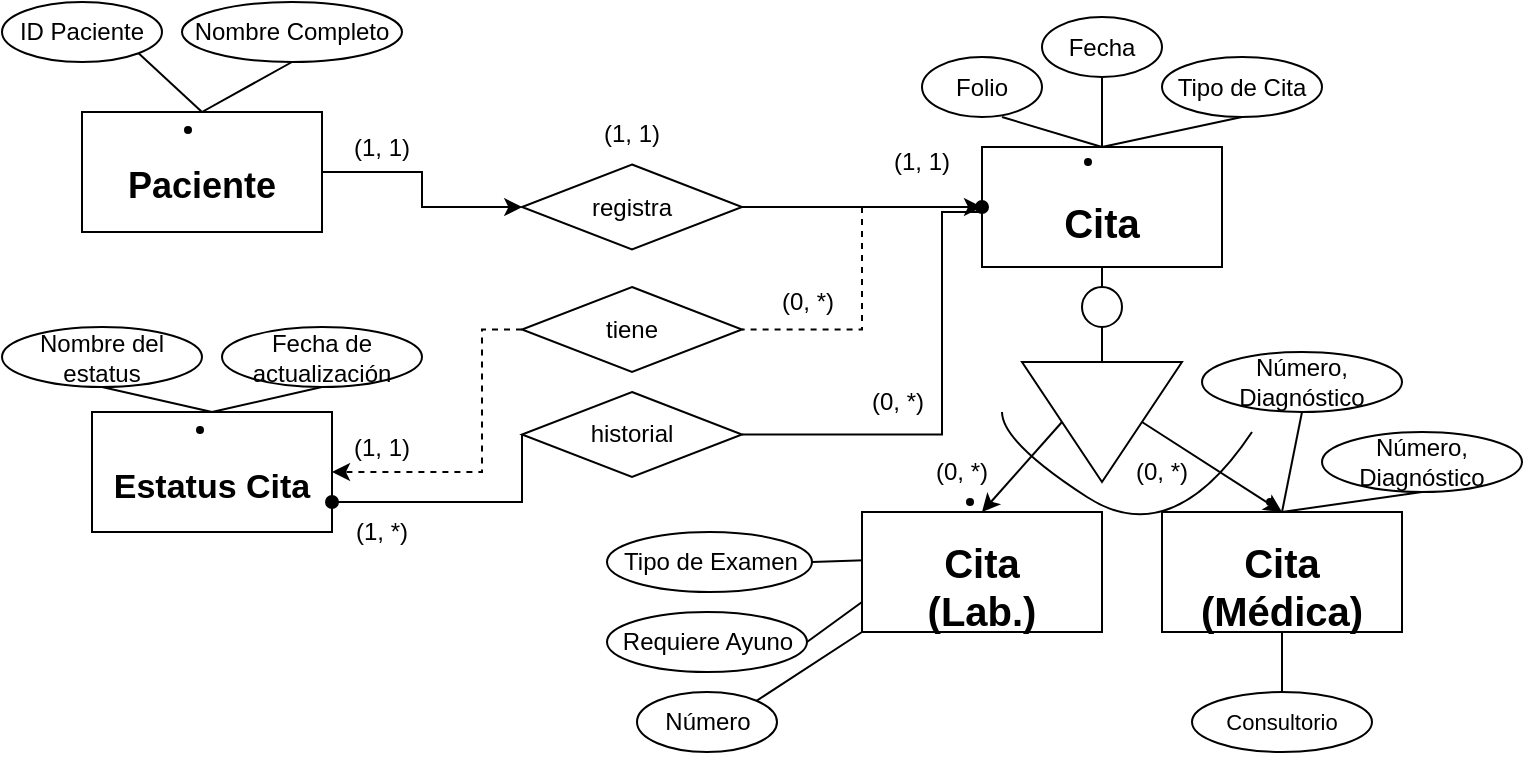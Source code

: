<mxfile version="26.1.1">
  <diagram name="Page-1" id="6njeOHLOxly1dex572Ql">
    <mxGraphModel dx="1434" dy="790" grid="1" gridSize="10" guides="1" tooltips="1" connect="1" arrows="1" fold="1" page="1" pageScale="1" pageWidth="850" pageHeight="1100" math="0" shadow="0">
      <root>
        <mxCell id="0" />
        <mxCell id="1" parent="0" />
        <mxCell id="KrMvBfwTUlIPdrOFluQu-45" style="edgeStyle=orthogonalEdgeStyle;rounded=0;orthogonalLoop=1;jettySize=auto;html=1;" edge="1" parent="1" source="KrMvBfwTUlIPdrOFluQu-1" target="KrMvBfwTUlIPdrOFluQu-44">
          <mxGeometry relative="1" as="geometry" />
        </mxCell>
        <mxCell id="KrMvBfwTUlIPdrOFluQu-1" value="&lt;li class=&quot;&quot; data-end=&quot;230&quot; data-start=&quot;183&quot;&gt;&lt;p class=&quot;&quot; data-end=&quot;230&quot; data-start=&quot;185&quot;&gt;&lt;strong data-end=&quot;197&quot; data-start=&quot;185&quot;&gt;&lt;font style=&quot;font-size: 18px;&quot;&gt;Paciente&lt;/font&gt;&lt;/strong&gt;&lt;/p&gt;&lt;/li&gt;" style="rounded=0;whiteSpace=wrap;html=1;" vertex="1" parent="1">
          <mxGeometry x="120" y="110" width="120" height="60" as="geometry" />
        </mxCell>
        <mxCell id="KrMvBfwTUlIPdrOFluQu-59" style="edgeStyle=orthogonalEdgeStyle;rounded=0;orthogonalLoop=1;jettySize=auto;html=1;exitX=0;exitY=0.5;exitDx=0;exitDy=0;entryX=1;entryY=0.5;entryDx=0;entryDy=0;endArrow=none;startFill=0;dashed=1;" edge="1" parent="1" source="KrMvBfwTUlIPdrOFluQu-2" target="KrMvBfwTUlIPdrOFluQu-57">
          <mxGeometry relative="1" as="geometry">
            <mxPoint x="460" y="230" as="targetPoint" />
          </mxGeometry>
        </mxCell>
        <mxCell id="KrMvBfwTUlIPdrOFluQu-2" value="&lt;li class=&quot;&quot; data-end=&quot;275&quot; data-start=&quot;234&quot;&gt;&lt;p class=&quot;&quot; data-end=&quot;275&quot; data-start=&quot;236&quot;&gt;&lt;font style=&quot;font-size: 20px;&quot;&gt;&lt;strong data-end=&quot;244&quot; data-start=&quot;236&quot;&gt;Cita&lt;/strong&gt;&lt;/font&gt;&lt;/p&gt;&lt;/li&gt;" style="rounded=0;whiteSpace=wrap;html=1;" vertex="1" parent="1">
          <mxGeometry x="570" y="127.5" width="120" height="60" as="geometry" />
        </mxCell>
        <mxCell id="KrMvBfwTUlIPdrOFluQu-4" value="&lt;li class=&quot;&quot; data-end=&quot;505&quot; data-start=&quot;440&quot;&gt;&lt;p class=&quot;&quot; data-end=&quot;505&quot; data-start=&quot;442&quot;&gt;&lt;font style=&quot;font-size: 17px;&quot;&gt;&lt;strong data-end=&quot;458&quot; data-start=&quot;442&quot;&gt;Estatus Cita&lt;/strong&gt; &lt;br&gt;&lt;/font&gt;&lt;/p&gt;&lt;/li&gt;" style="rounded=0;whiteSpace=wrap;html=1;" vertex="1" parent="1">
          <mxGeometry x="125" y="260" width="120" height="60" as="geometry" />
        </mxCell>
        <mxCell id="KrMvBfwTUlIPdrOFluQu-7" value="&lt;div&gt;ID Paciente&lt;/div&gt;" style="ellipse;whiteSpace=wrap;html=1;" vertex="1" parent="1">
          <mxGeometry x="80" y="55" width="80" height="30" as="geometry" />
        </mxCell>
        <mxCell id="KrMvBfwTUlIPdrOFluQu-8" value="Folio" style="ellipse;whiteSpace=wrap;html=1;" vertex="1" parent="1">
          <mxGeometry x="540" y="82.5" width="60" height="30" as="geometry" />
        </mxCell>
        <mxCell id="KrMvBfwTUlIPdrOFluQu-10" value="Nombre Completo" style="ellipse;whiteSpace=wrap;html=1;" vertex="1" parent="1">
          <mxGeometry x="170" y="55" width="110" height="30" as="geometry" />
        </mxCell>
        <mxCell id="KrMvBfwTUlIPdrOFluQu-12" value="Fecha" style="ellipse;whiteSpace=wrap;html=1;" vertex="1" parent="1">
          <mxGeometry x="600" y="62.5" width="60" height="30" as="geometry" />
        </mxCell>
        <mxCell id="KrMvBfwTUlIPdrOFluQu-13" value="Tipo de Cita" style="ellipse;whiteSpace=wrap;html=1;" vertex="1" parent="1">
          <mxGeometry x="660" y="82.5" width="80" height="30" as="geometry" />
        </mxCell>
        <mxCell id="KrMvBfwTUlIPdrOFluQu-19" value="" style="endArrow=none;html=1;rounded=0;entryX=1;entryY=1;entryDx=0;entryDy=0;exitX=0.5;exitY=0;exitDx=0;exitDy=0;" edge="1" parent="1" source="KrMvBfwTUlIPdrOFluQu-1" target="KrMvBfwTUlIPdrOFluQu-7">
          <mxGeometry width="50" height="50" relative="1" as="geometry">
            <mxPoint x="20" y="185" as="sourcePoint" />
            <mxPoint x="70" y="135" as="targetPoint" />
          </mxGeometry>
        </mxCell>
        <mxCell id="KrMvBfwTUlIPdrOFluQu-20" value="" style="endArrow=none;html=1;rounded=0;entryX=0.5;entryY=1;entryDx=0;entryDy=0;exitX=0.5;exitY=0;exitDx=0;exitDy=0;" edge="1" parent="1" source="KrMvBfwTUlIPdrOFluQu-1" target="KrMvBfwTUlIPdrOFluQu-10">
          <mxGeometry width="50" height="50" relative="1" as="geometry">
            <mxPoint x="300" y="135" as="sourcePoint" />
            <mxPoint x="350" y="85" as="targetPoint" />
          </mxGeometry>
        </mxCell>
        <mxCell id="KrMvBfwTUlIPdrOFluQu-21" value="" style="endArrow=none;html=1;rounded=0;entryX=0.667;entryY=1;entryDx=0;entryDy=0;entryPerimeter=0;exitX=0.5;exitY=0;exitDx=0;exitDy=0;" edge="1" parent="1" source="KrMvBfwTUlIPdrOFluQu-2" target="KrMvBfwTUlIPdrOFluQu-8">
          <mxGeometry width="50" height="50" relative="1" as="geometry">
            <mxPoint x="430" y="242.5" as="sourcePoint" />
            <mxPoint x="480" y="192.5" as="targetPoint" />
          </mxGeometry>
        </mxCell>
        <mxCell id="KrMvBfwTUlIPdrOFluQu-22" value="" style="endArrow=none;html=1;rounded=0;entryX=0.5;entryY=1;entryDx=0;entryDy=0;exitX=0.5;exitY=0;exitDx=0;exitDy=0;" edge="1" parent="1" source="KrMvBfwTUlIPdrOFluQu-2" target="KrMvBfwTUlIPdrOFluQu-12">
          <mxGeometry width="50" height="50" relative="1" as="geometry">
            <mxPoint x="440" y="252.5" as="sourcePoint" />
            <mxPoint x="490" y="202.5" as="targetPoint" />
          </mxGeometry>
        </mxCell>
        <mxCell id="KrMvBfwTUlIPdrOFluQu-24" value="" style="endArrow=none;html=1;rounded=0;entryX=0.5;entryY=1;entryDx=0;entryDy=0;exitX=0.5;exitY=0;exitDx=0;exitDy=0;" edge="1" parent="1" source="KrMvBfwTUlIPdrOFluQu-2" target="KrMvBfwTUlIPdrOFluQu-13">
          <mxGeometry width="50" height="50" relative="1" as="geometry">
            <mxPoint x="640" y="137.5" as="sourcePoint" />
            <mxPoint x="640" y="102.5" as="targetPoint" />
          </mxGeometry>
        </mxCell>
        <mxCell id="KrMvBfwTUlIPdrOFluQu-28" value="Número" style="ellipse;whiteSpace=wrap;html=1;" vertex="1" parent="1">
          <mxGeometry x="397.5" y="400" width="70" height="30" as="geometry" />
        </mxCell>
        <mxCell id="KrMvBfwTUlIPdrOFluQu-29" value="Tipo de Examen" style="ellipse;whiteSpace=wrap;html=1;" vertex="1" parent="1">
          <mxGeometry x="382.5" y="320" width="102.5" height="30" as="geometry" />
        </mxCell>
        <mxCell id="KrMvBfwTUlIPdrOFluQu-30" value="Requiere Ayuno" style="ellipse;whiteSpace=wrap;html=1;" vertex="1" parent="1">
          <mxGeometry x="382.5" y="360" width="100" height="30" as="geometry" />
        </mxCell>
        <mxCell id="KrMvBfwTUlIPdrOFluQu-32" value="" style="endArrow=none;html=1;rounded=0;entryX=1;entryY=0.5;entryDx=0;entryDy=0;exitX=0.042;exitY=0.4;exitDx=0;exitDy=0;exitPerimeter=0;" edge="1" parent="1" source="KrMvBfwTUlIPdrOFluQu-47" target="KrMvBfwTUlIPdrOFluQu-29">
          <mxGeometry width="50" height="50" relative="1" as="geometry">
            <mxPoint x="510" y="355" as="sourcePoint" />
            <mxPoint x="605" y="490" as="targetPoint" />
          </mxGeometry>
        </mxCell>
        <mxCell id="KrMvBfwTUlIPdrOFluQu-33" value="" style="endArrow=none;html=1;rounded=0;entryX=1;entryY=0;entryDx=0;entryDy=0;exitX=0;exitY=1;exitDx=0;exitDy=0;" edge="1" parent="1" source="KrMvBfwTUlIPdrOFluQu-47" target="KrMvBfwTUlIPdrOFluQu-28">
          <mxGeometry width="50" height="50" relative="1" as="geometry">
            <mxPoint x="605" y="510" as="sourcePoint" />
            <mxPoint x="615" y="470" as="targetPoint" />
          </mxGeometry>
        </mxCell>
        <mxCell id="KrMvBfwTUlIPdrOFluQu-34" value="" style="endArrow=none;html=1;rounded=0;entryX=1;entryY=0.5;entryDx=0;entryDy=0;exitX=0;exitY=0.75;exitDx=0;exitDy=0;" edge="1" parent="1" source="KrMvBfwTUlIPdrOFluQu-47" target="KrMvBfwTUlIPdrOFluQu-30">
          <mxGeometry width="50" height="50" relative="1" as="geometry">
            <mxPoint x="510" y="370" as="sourcePoint" />
            <mxPoint x="625" y="510" as="targetPoint" />
          </mxGeometry>
        </mxCell>
        <mxCell id="KrMvBfwTUlIPdrOFluQu-35" value="Nombre del estatus" style="ellipse;whiteSpace=wrap;html=1;" vertex="1" parent="1">
          <mxGeometry x="80" y="217.5" width="100" height="30" as="geometry" />
        </mxCell>
        <mxCell id="KrMvBfwTUlIPdrOFluQu-36" value="" style="endArrow=none;html=1;rounded=0;entryX=0.5;entryY=1;entryDx=0;entryDy=0;exitX=0.5;exitY=0;exitDx=0;exitDy=0;" edge="1" parent="1" source="KrMvBfwTUlIPdrOFluQu-4" target="KrMvBfwTUlIPdrOFluQu-35">
          <mxGeometry width="50" height="50" relative="1" as="geometry">
            <mxPoint x="93" y="310" as="sourcePoint" />
            <mxPoint x="85" y="257" as="targetPoint" />
          </mxGeometry>
        </mxCell>
        <mxCell id="KrMvBfwTUlIPdrOFluQu-37" value="" style="endArrow=none;html=1;rounded=0;entryX=0.5;entryY=1;entryDx=0;entryDy=0;exitX=0.5;exitY=0;exitDx=0;exitDy=0;" edge="1" parent="1" source="KrMvBfwTUlIPdrOFluQu-4" target="KrMvBfwTUlIPdrOFluQu-40">
          <mxGeometry width="50" height="50" relative="1" as="geometry">
            <mxPoint x="103" y="320" as="sourcePoint" />
            <mxPoint x="95" y="267" as="targetPoint" />
          </mxGeometry>
        </mxCell>
        <mxCell id="KrMvBfwTUlIPdrOFluQu-38" value="" style="endArrow=none;html=1;rounded=0;entryX=0.5;entryY=1;entryDx=0;entryDy=0;exitX=0.5;exitY=0;exitDx=0;exitDy=0;" edge="1" parent="1" source="KrMvBfwTUlIPdrOFluQu-49" target="KrMvBfwTUlIPdrOFluQu-39">
          <mxGeometry width="50" height="50" relative="1" as="geometry">
            <mxPoint x="638" y="535" as="sourcePoint" />
            <mxPoint x="630" y="482" as="targetPoint" />
          </mxGeometry>
        </mxCell>
        <mxCell id="KrMvBfwTUlIPdrOFluQu-39" value="Número, Diagnóstico" style="ellipse;whiteSpace=wrap;html=1;" vertex="1" parent="1">
          <mxGeometry x="680" y="230" width="100" height="30" as="geometry" />
        </mxCell>
        <mxCell id="KrMvBfwTUlIPdrOFluQu-40" value="Fecha de actualización" style="ellipse;whiteSpace=wrap;html=1;" vertex="1" parent="1">
          <mxGeometry x="190" y="217.5" width="100" height="30" as="geometry" />
        </mxCell>
        <mxCell id="KrMvBfwTUlIPdrOFluQu-41" value="Número, Diagnóstico" style="ellipse;whiteSpace=wrap;html=1;" vertex="1" parent="1">
          <mxGeometry x="740" y="270" width="100" height="30" as="geometry" />
        </mxCell>
        <mxCell id="KrMvBfwTUlIPdrOFluQu-42" value="" style="endArrow=none;html=1;rounded=0;entryX=0.5;entryY=1;entryDx=0;entryDy=0;exitX=0.5;exitY=0;exitDx=0;exitDy=0;" edge="1" parent="1" source="KrMvBfwTUlIPdrOFluQu-49" target="KrMvBfwTUlIPdrOFluQu-41">
          <mxGeometry width="50" height="50" relative="1" as="geometry">
            <mxPoint x="620" y="595" as="sourcePoint" />
            <mxPoint x="580" y="575" as="targetPoint" />
          </mxGeometry>
        </mxCell>
        <mxCell id="KrMvBfwTUlIPdrOFluQu-46" style="edgeStyle=orthogonalEdgeStyle;rounded=0;orthogonalLoop=1;jettySize=auto;html=1;" edge="1" parent="1" source="KrMvBfwTUlIPdrOFluQu-44" target="KrMvBfwTUlIPdrOFluQu-2">
          <mxGeometry relative="1" as="geometry" />
        </mxCell>
        <mxCell id="KrMvBfwTUlIPdrOFluQu-44" value="registra" style="rhombus;whiteSpace=wrap;html=1;" vertex="1" parent="1">
          <mxGeometry x="340" y="136.25" width="110" height="42.5" as="geometry" />
        </mxCell>
        <mxCell id="KrMvBfwTUlIPdrOFluQu-47" value="&lt;li class=&quot;&quot; data-end=&quot;275&quot; data-start=&quot;234&quot;&gt;&lt;p class=&quot;&quot; data-end=&quot;275&quot; data-start=&quot;236&quot;&gt;&lt;font style=&quot;font-size: 20px;&quot;&gt;&lt;strong data-end=&quot;244&quot; data-start=&quot;236&quot;&gt;Cita&lt;br&gt; (Lab.)&lt;/strong&gt;&lt;/font&gt;&lt;/p&gt;&lt;/li&gt;" style="rounded=0;whiteSpace=wrap;html=1;" vertex="1" parent="1">
          <mxGeometry x="510" y="310" width="120" height="60" as="geometry" />
        </mxCell>
        <mxCell id="KrMvBfwTUlIPdrOFluQu-49" value="&lt;li class=&quot;&quot; data-end=&quot;275&quot; data-start=&quot;234&quot;&gt;&lt;p class=&quot;&quot; data-end=&quot;275&quot; data-start=&quot;236&quot;&gt;&lt;font style=&quot;font-size: 20px;&quot;&gt;&lt;strong data-end=&quot;244&quot; data-start=&quot;236&quot;&gt;Cita&lt;br&gt; (Médica)&lt;/strong&gt;&lt;/font&gt;&lt;/p&gt;&lt;/li&gt;" style="rounded=0;whiteSpace=wrap;html=1;" vertex="1" parent="1">
          <mxGeometry x="660" y="310" width="120" height="60" as="geometry" />
        </mxCell>
        <mxCell id="KrMvBfwTUlIPdrOFluQu-50" value="" style="triangle;whiteSpace=wrap;html=1;rotation=90;" vertex="1" parent="1">
          <mxGeometry x="600" y="225" width="60" height="80" as="geometry" />
        </mxCell>
        <mxCell id="KrMvBfwTUlIPdrOFluQu-52" value="" style="endArrow=classic;html=1;rounded=0;exitX=0.5;exitY=1;exitDx=0;exitDy=0;entryX=0.5;entryY=0;entryDx=0;entryDy=0;" edge="1" parent="1" source="KrMvBfwTUlIPdrOFluQu-50" target="KrMvBfwTUlIPdrOFluQu-47">
          <mxGeometry width="50" height="50" relative="1" as="geometry">
            <mxPoint x="600" y="392.5" as="sourcePoint" />
            <mxPoint x="650" y="342.5" as="targetPoint" />
          </mxGeometry>
        </mxCell>
        <mxCell id="KrMvBfwTUlIPdrOFluQu-53" value="" style="endArrow=classic;html=1;rounded=0;entryX=0.5;entryY=0;entryDx=0;entryDy=0;exitX=0.5;exitY=0;exitDx=0;exitDy=0;" edge="1" parent="1" source="KrMvBfwTUlIPdrOFluQu-50" target="KrMvBfwTUlIPdrOFluQu-49">
          <mxGeometry width="50" height="50" relative="1" as="geometry">
            <mxPoint x="610" y="402.5" as="sourcePoint" />
            <mxPoint x="660" y="352.5" as="targetPoint" />
          </mxGeometry>
        </mxCell>
        <mxCell id="KrMvBfwTUlIPdrOFluQu-54" value="" style="ellipse;whiteSpace=wrap;html=1;aspect=fixed;" vertex="1" parent="1">
          <mxGeometry x="620" y="197.5" width="20" height="20" as="geometry" />
        </mxCell>
        <mxCell id="KrMvBfwTUlIPdrOFluQu-55" value="" style="endArrow=none;html=1;rounded=0;entryX=0.5;entryY=1;entryDx=0;entryDy=0;exitX=0;exitY=0.5;exitDx=0;exitDy=0;" edge="1" parent="1" source="KrMvBfwTUlIPdrOFluQu-50" target="KrMvBfwTUlIPdrOFluQu-54">
          <mxGeometry width="50" height="50" relative="1" as="geometry">
            <mxPoint x="600" y="367.5" as="sourcePoint" />
            <mxPoint x="650" y="317.5" as="targetPoint" />
          </mxGeometry>
        </mxCell>
        <mxCell id="KrMvBfwTUlIPdrOFluQu-56" value="" style="endArrow=none;html=1;rounded=0;entryX=0.5;entryY=1;entryDx=0;entryDy=0;exitX=0.5;exitY=0;exitDx=0;exitDy=0;" edge="1" parent="1" source="KrMvBfwTUlIPdrOFluQu-54" target="KrMvBfwTUlIPdrOFluQu-2">
          <mxGeometry width="50" height="50" relative="1" as="geometry">
            <mxPoint x="640" y="270" as="sourcePoint" />
            <mxPoint x="640" y="240" as="targetPoint" />
          </mxGeometry>
        </mxCell>
        <mxCell id="KrMvBfwTUlIPdrOFluQu-57" value="tiene" style="rhombus;whiteSpace=wrap;html=1;" vertex="1" parent="1">
          <mxGeometry x="340" y="197.5" width="110" height="42.5" as="geometry" />
        </mxCell>
        <mxCell id="KrMvBfwTUlIPdrOFluQu-60" style="edgeStyle=orthogonalEdgeStyle;rounded=0;orthogonalLoop=1;jettySize=auto;html=1;exitX=0;exitY=0.5;exitDx=0;exitDy=0;entryX=1;entryY=0.5;entryDx=0;entryDy=0;dashed=1;" edge="1" parent="1" source="KrMvBfwTUlIPdrOFluQu-57" target="KrMvBfwTUlIPdrOFluQu-4">
          <mxGeometry relative="1" as="geometry">
            <Array as="points">
              <mxPoint x="320" y="219" />
              <mxPoint x="320" y="290" />
            </Array>
          </mxGeometry>
        </mxCell>
        <mxCell id="KrMvBfwTUlIPdrOFluQu-61" value="(1, 1)" style="text;html=1;align=center;verticalAlign=middle;whiteSpace=wrap;rounded=0;" vertex="1" parent="1">
          <mxGeometry x="240" y="262.5" width="60" height="30" as="geometry" />
        </mxCell>
        <mxCell id="KrMvBfwTUlIPdrOFluQu-67" style="edgeStyle=orthogonalEdgeStyle;rounded=0;orthogonalLoop=1;jettySize=auto;html=1;entryX=1;entryY=0.5;entryDx=0;entryDy=0;endArrow=none;startFill=1;startArrow=oval;exitX=0;exitY=0.5;exitDx=0;exitDy=0;" edge="1" parent="1" source="KrMvBfwTUlIPdrOFluQu-2" target="KrMvBfwTUlIPdrOFluQu-66">
          <mxGeometry relative="1" as="geometry">
            <mxPoint x="580" y="220" as="sourcePoint" />
            <Array as="points">
              <mxPoint x="570" y="160" />
              <mxPoint x="550" y="160" />
              <mxPoint x="550" y="271" />
            </Array>
          </mxGeometry>
        </mxCell>
        <mxCell id="KrMvBfwTUlIPdrOFluQu-62" value="(0, *)" style="text;html=1;align=center;verticalAlign=middle;whiteSpace=wrap;rounded=0;" vertex="1" parent="1">
          <mxGeometry x="452.5" y="190" width="60" height="30" as="geometry" />
        </mxCell>
        <mxCell id="KrMvBfwTUlIPdrOFluQu-63" value="(1, 1)" style="text;html=1;align=center;verticalAlign=middle;whiteSpace=wrap;rounded=0;" vertex="1" parent="1">
          <mxGeometry x="240" y="112.5" width="60" height="30" as="geometry" />
        </mxCell>
        <mxCell id="KrMvBfwTUlIPdrOFluQu-64" value="(1, 1)" style="text;html=1;align=center;verticalAlign=middle;whiteSpace=wrap;rounded=0;" vertex="1" parent="1">
          <mxGeometry x="510" y="120" width="60" height="30" as="geometry" />
        </mxCell>
        <mxCell id="KrMvBfwTUlIPdrOFluQu-65" value="(1, 1)" style="text;html=1;align=center;verticalAlign=middle;whiteSpace=wrap;rounded=0;" vertex="1" parent="1">
          <mxGeometry x="365" y="106.25" width="60" height="30" as="geometry" />
        </mxCell>
        <mxCell id="KrMvBfwTUlIPdrOFluQu-68" style="edgeStyle=orthogonalEdgeStyle;rounded=0;orthogonalLoop=1;jettySize=auto;html=1;exitX=0;exitY=0.5;exitDx=0;exitDy=0;entryX=1;entryY=0.75;entryDx=0;entryDy=0;endArrow=oval;endFill=1;" edge="1" parent="1" source="KrMvBfwTUlIPdrOFluQu-66" target="KrMvBfwTUlIPdrOFluQu-4">
          <mxGeometry relative="1" as="geometry">
            <Array as="points">
              <mxPoint x="340" y="305" />
            </Array>
          </mxGeometry>
        </mxCell>
        <mxCell id="KrMvBfwTUlIPdrOFluQu-66" value="historial" style="rhombus;whiteSpace=wrap;html=1;" vertex="1" parent="1">
          <mxGeometry x="340" y="250" width="110" height="42.5" as="geometry" />
        </mxCell>
        <mxCell id="KrMvBfwTUlIPdrOFluQu-69" value="(1, *)" style="text;html=1;align=center;verticalAlign=middle;whiteSpace=wrap;rounded=0;" vertex="1" parent="1">
          <mxGeometry x="240" y="305" width="60" height="30" as="geometry" />
        </mxCell>
        <mxCell id="KrMvBfwTUlIPdrOFluQu-70" value="(0, *)" style="text;html=1;align=center;verticalAlign=middle;whiteSpace=wrap;rounded=0;" vertex="1" parent="1">
          <mxGeometry x="497.5" y="240" width="60" height="30" as="geometry" />
        </mxCell>
        <mxCell id="KrMvBfwTUlIPdrOFluQu-71" value="&lt;p class=&quot;&quot; data-end=&quot;384&quot; data-start=&quot;345&quot;&gt;&lt;font style=&quot;font-size: 11px;&quot;&gt;&lt;span data-end=&quot;360&quot; data-start=&quot;345&quot;&gt;Consultorio&lt;/span&gt;&lt;/font&gt;&lt;/p&gt;" style="ellipse;whiteSpace=wrap;html=1;" vertex="1" parent="1">
          <mxGeometry x="675" y="400" width="90" height="30" as="geometry" />
        </mxCell>
        <mxCell id="KrMvBfwTUlIPdrOFluQu-72" value="" style="endArrow=none;html=1;rounded=0;entryX=0.5;entryY=1;entryDx=0;entryDy=0;exitX=0.5;exitY=0;exitDx=0;exitDy=0;" edge="1" parent="1" source="KrMvBfwTUlIPdrOFluQu-71" target="KrMvBfwTUlIPdrOFluQu-49">
          <mxGeometry width="50" height="50" relative="1" as="geometry">
            <mxPoint x="730" y="320" as="sourcePoint" />
            <mxPoint x="740" y="270" as="targetPoint" />
          </mxGeometry>
        </mxCell>
        <mxCell id="KrMvBfwTUlIPdrOFluQu-74" value="(0, *)" style="text;html=1;align=center;verticalAlign=middle;whiteSpace=wrap;rounded=0;" vertex="1" parent="1">
          <mxGeometry x="530" y="275" width="60" height="30" as="geometry" />
        </mxCell>
        <mxCell id="KrMvBfwTUlIPdrOFluQu-75" value="(0, *)" style="text;html=1;align=center;verticalAlign=middle;whiteSpace=wrap;rounded=0;" vertex="1" parent="1">
          <mxGeometry x="630" y="275" width="60" height="30" as="geometry" />
        </mxCell>
        <mxCell id="KrMvBfwTUlIPdrOFluQu-79" value="" style="curved=1;endArrow=none;html=1;rounded=0;startFill=0;" edge="1" parent="1">
          <mxGeometry width="50" height="50" relative="1" as="geometry">
            <mxPoint x="705" y="270" as="sourcePoint" />
            <mxPoint x="580" y="260" as="targetPoint" />
            <Array as="points">
              <mxPoint x="665" y="330" />
              <mxPoint x="580" y="275" />
            </Array>
          </mxGeometry>
        </mxCell>
      </root>
    </mxGraphModel>
  </diagram>
</mxfile>
